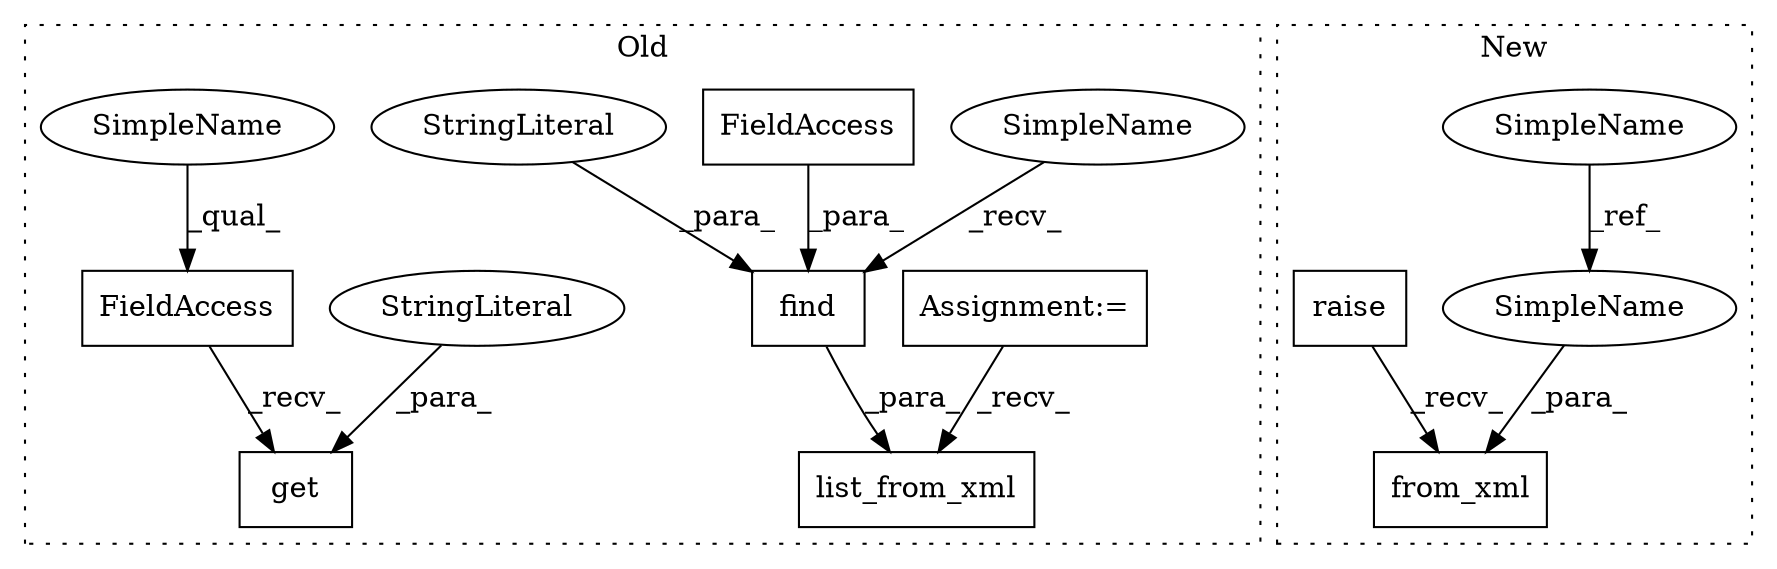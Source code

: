 digraph G {
subgraph cluster0 {
1 [label="get" a="32" s="6037,6045" l="4,1" shape="box"];
3 [label="StringLiteral" a="45" s="6041" l="4" shape="ellipse"];
4 [label="FieldAccess" a="22" s="6028" l="8" shape="box"];
6 [label="find" a="32" s="6069,6088" l="5,1" shape="box"];
7 [label="list_from_xml" a="32" s="6053,6089" l="14,1" shape="box"];
8 [label="FieldAccess" a="22" s="6085" l="3" shape="box"];
10 [label="StringLiteral" a="45" s="6074" l="10" shape="ellipse"];
11 [label="Assignment:=" a="7" s="5970" l="5" shape="box"];
13 [label="SimpleName" a="42" s="6067" l="1" shape="ellipse"];
14 [label="SimpleName" a="42" s="6028" l="1" shape="ellipse"];
label = "Old";
style="dotted";
}
subgraph cluster1 {
2 [label="from_xml" a="32" s="6108,6118" l="9,1" shape="box"];
5 [label="SimpleName" a="42" s="6023" l="1" shape="ellipse"];
9 [label="raise" a="32" s="6100" l="7" shape="box"];
12 [label="SimpleName" a="42" s="6117" l="1" shape="ellipse"];
label = "New";
style="dotted";
}
3 -> 1 [label="_para_"];
4 -> 1 [label="_recv_"];
5 -> 12 [label="_ref_"];
6 -> 7 [label="_para_"];
8 -> 6 [label="_para_"];
9 -> 2 [label="_recv_"];
10 -> 6 [label="_para_"];
11 -> 7 [label="_recv_"];
12 -> 2 [label="_para_"];
13 -> 6 [label="_recv_"];
14 -> 4 [label="_qual_"];
}